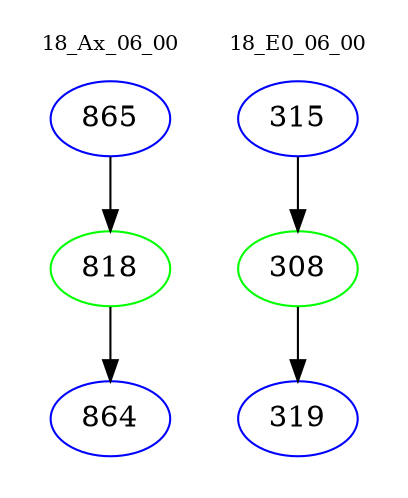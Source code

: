 digraph{
subgraph cluster_0 {
color = white
label = "18_Ax_06_00";
fontsize=10;
T0_865 [label="865", color="blue"]
T0_865 -> T0_818 [color="black"]
T0_818 [label="818", color="green"]
T0_818 -> T0_864 [color="black"]
T0_864 [label="864", color="blue"]
}
subgraph cluster_1 {
color = white
label = "18_E0_06_00";
fontsize=10;
T1_315 [label="315", color="blue"]
T1_315 -> T1_308 [color="black"]
T1_308 [label="308", color="green"]
T1_308 -> T1_319 [color="black"]
T1_319 [label="319", color="blue"]
}
}
